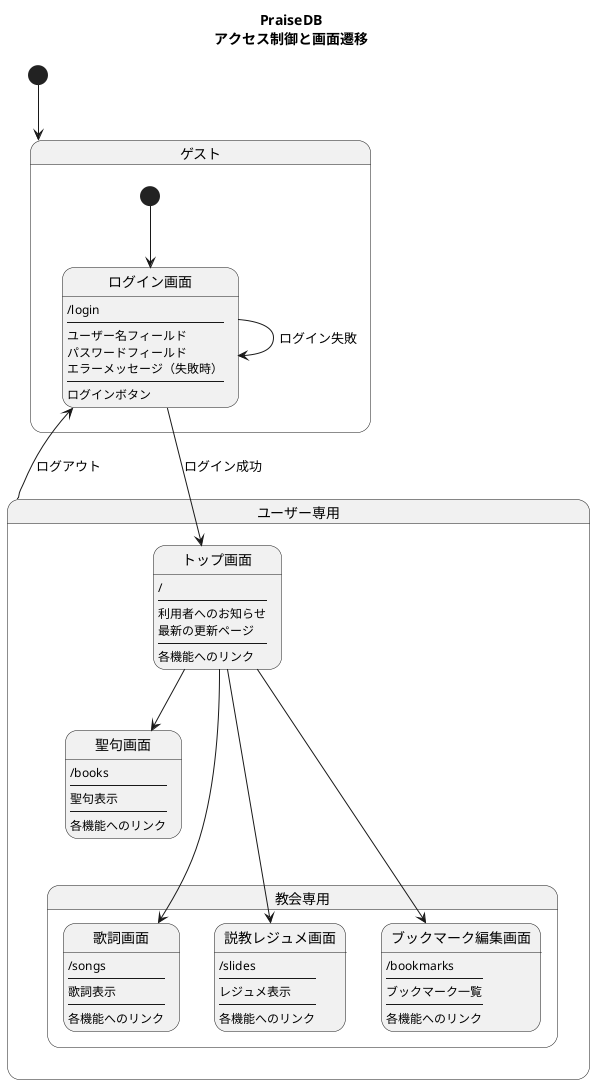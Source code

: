 
@startuml
' skinparam monochrome true
title PraiseDB\nアクセス制御と画面遷移

state "ゲスト" as guest {
    state "ログイン画面" as login
        login : /login
        login : ----
        login : ユーザー名フィールド
        login : パスワードフィールド
        login : エラーメッセージ（失敗時）
        login : ----
        login : ログインボタン

    [*] --> login
}

state "ユーザー専用" as user {
    state "トップ画面" as top
        top : /
        top : ----
        top : 利用者へのお知らせ
        top : 最新の更新ページ
        top : ----
        top : 各機能へのリンク
    state "聖句画面" as books
        books : /books
        books : ----
        books : 聖句表示
        books : ----
        books : 各機能へのリンク
    state "教会専用" as member  {
        state "歌詞画面" as songs
            songs : /songs
            songs : ----
            songs : 歌詞表示
            songs : ----
            songs :各機能へのリンク 
        state "説教レジュメ画面" as slides
            slides: /slides
            slides: ----
            slides: レジュメ表示
            slides: ----
            slides: 各機能へのリンク
        state "ブックマーク編集画面" as bookmarks
            bookmarks : /bookmarks
            bookmarks : ----
            bookmarks : ブックマーク一覧
            bookmarks : ----
            bookmarks : 各機能へのリンク
    }
}

[*] --> guest
login --> top : ログイン成功
login --> login : ログイン失敗
user -> login : ログアウト
top --> books
top --> songs
top --> slides
top ---> bookmarks

@enduml